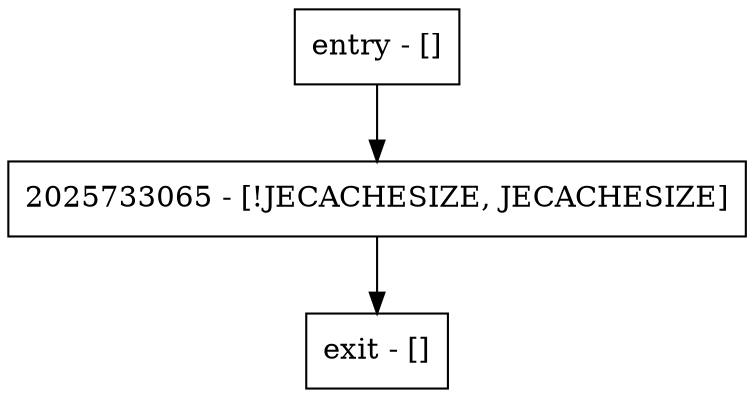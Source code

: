 digraph getMemorySizeIncludedByParent {
node [shape=record];
entry [label="entry - []"];
exit [label="exit - []"];
2025733065 [label="2025733065 - [!JECACHESIZE, JECACHESIZE]"];
entry;
exit;
entry -> 2025733065;
2025733065 -> exit;
}
